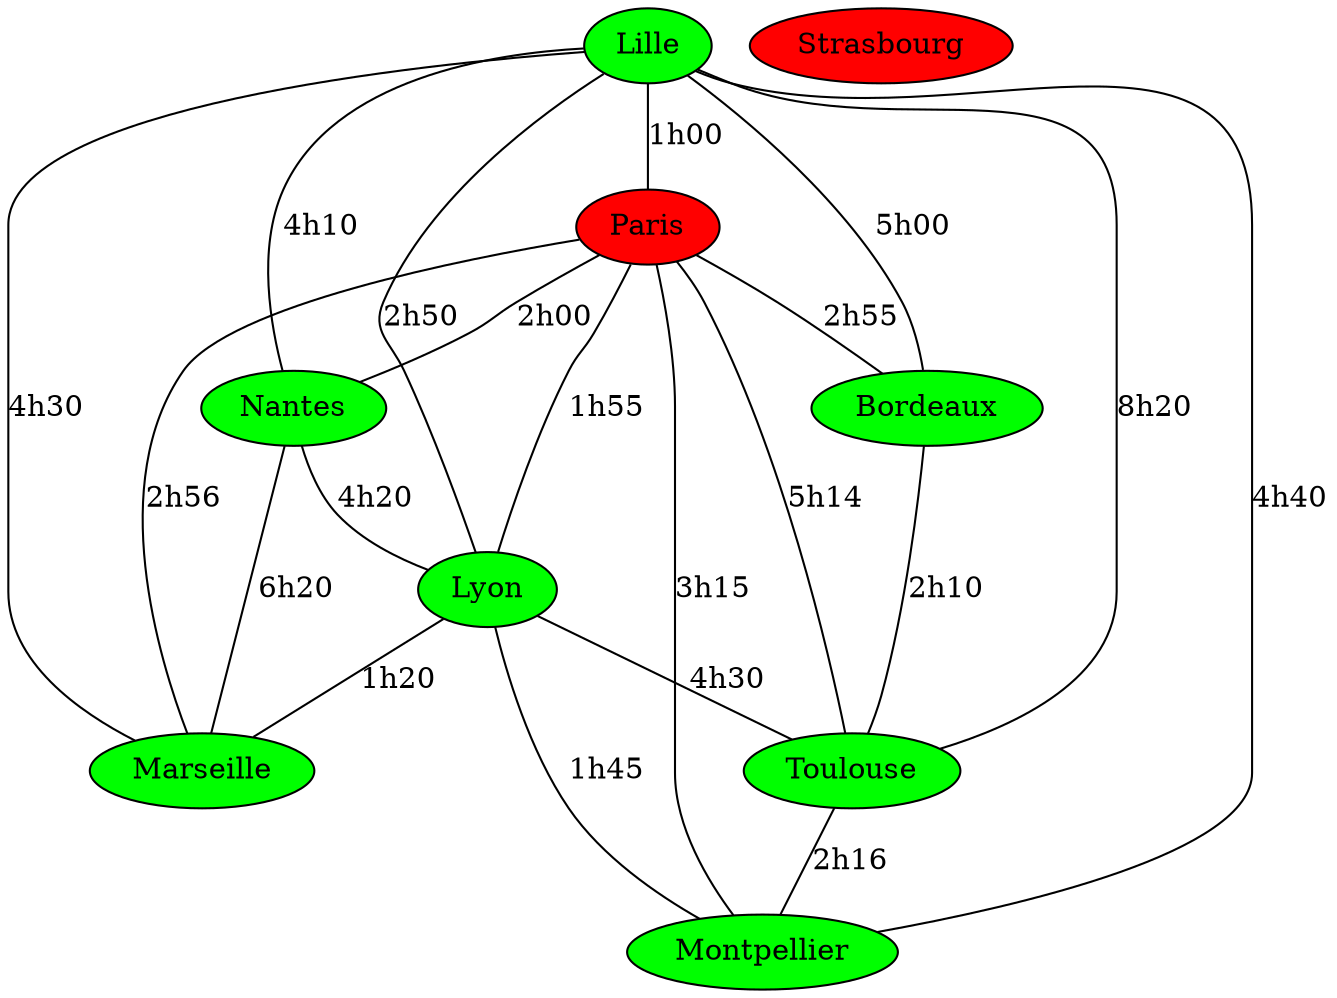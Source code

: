 graph "tgv2005" {

  "Lille" -- "Paris" [label="1h00"];
  "Lille" -- "Nantes" [label="4h10"];
  "Lille" -- "Lyon" [label="2h50"];
  "Lille" -- "Bordeaux" [label="5h00"];
  "Lille" -- "Toulouse" [label="8h20"];
  "Lille" -- "Marseille" [label="4h30"];
  "Lille" -- "Montpellier" [label="4h40"];
  "Lille"  [style = filled, peripheries = 1, fillcolor = green, fontcolor = black, color = black];
  "Paris" -- "Nantes" [label="2h00"];
  "Paris" -- "Lyon" [label="1h55"];
  "Paris" -- "Bordeaux" [label="2h55"];
  "Paris" -- "Marseille" [label="2h56"];
  "Paris" -- "Montpellier" [label="3h15"];
  "Paris" -- "Toulouse" [label="5h14"];
  "Paris"  [style = filled, peripheries = 1, fillcolor = red, fontcolor = black, color = black];
  "Nantes" -- "Lyon" [label="4h20"];
  "Nantes" -- "Marseille" [label="6h20"];
  "Nantes"  [style = filled, peripheries = 1, fillcolor = green, fontcolor = black, color = black];
  "Lyon" -- "Toulouse" [label="4h30"];
  "Lyon" -- "Marseille" [label="1h20"];
  "Lyon" -- "Montpellier" [label="1h45"];
  "Lyon"  [style = filled, peripheries = 1, fillcolor = green, fontcolor = black, color = black];
  "Bordeaux" -- "Toulouse" [label="2h10"];
  "Bordeaux"  [style = filled, peripheries = 1, fillcolor = green, fontcolor = black, color = black];
  "Toulouse" -- "Montpellier" [label="2h16"];
  "Toulouse"  [style = filled, peripheries = 1, fillcolor = green, fontcolor = black, color = black];
  "Marseille"  [style = filled, peripheries = 1, fillcolor = green, fontcolor = black, color = black];
  "Montpellier"  [style = filled, peripheries = 1, fillcolor = green, fontcolor = black, color = black];
  "Strasbourg"  [style = filled, peripheries = 1, fillcolor = red, fontcolor = black, color = black];
}
